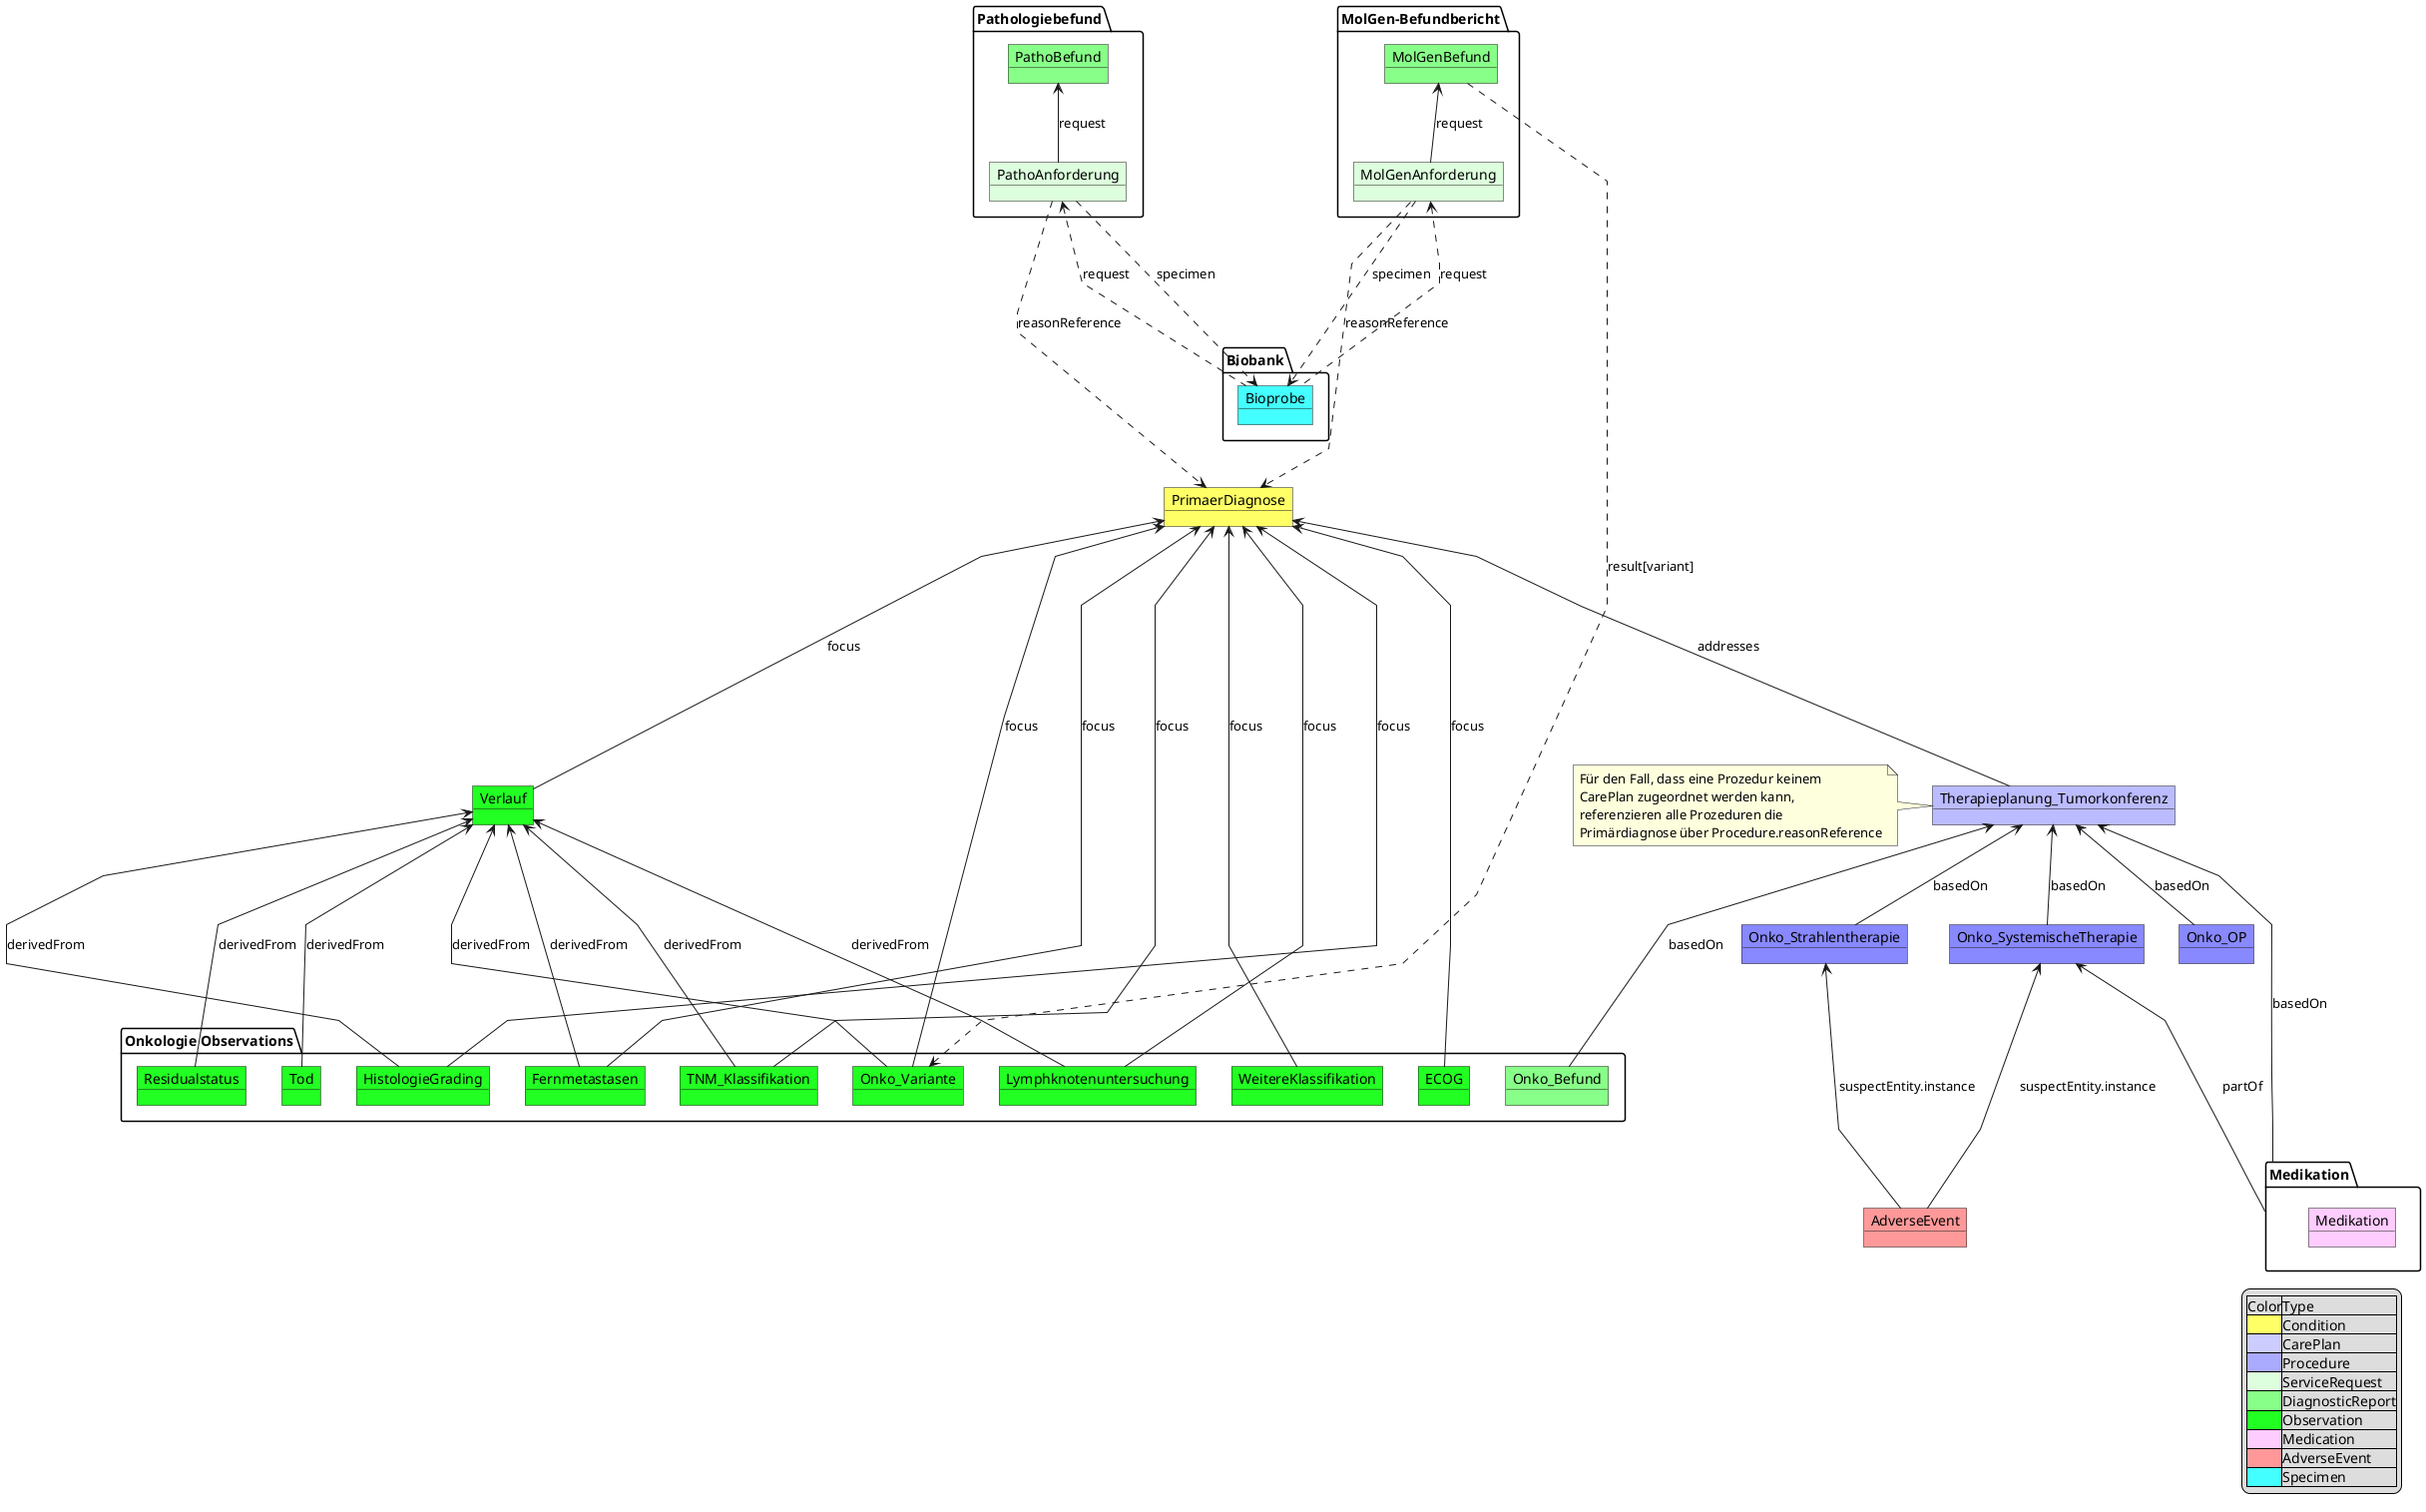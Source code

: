 //skinparam linetype polyline 
//skinparam linetype ortho
@startuml MII KDS Erweiterungsmodul Onkologie
skinparam linetype polyline
object Onko_OP #8888FF
object Onko_Strahlentherapie #8888FF
object Onko_SystemischeTherapie #8888FF
object Therapieplanung_Tumorkonferenz #BBBBFF
note left of Therapieplanung_Tumorkonferenz 
  Für den Fall, dass eine Prozedur keinem 
  CarePlan zugeordnet werden kann,
  referenzieren alle Prozeduren die 
  Primärdiagnose über Procedure.reasonReference
end note

Therapieplanung_Tumorkonferenz <-- Onko_OP: basedOn 
Therapieplanung_Tumorkonferenz <-- Onko_Strahlentherapie: basedOn
Therapieplanung_Tumorkonferenz <-- Onko_SystemischeTherapie: basedOn
package "Medikation" {
    object Medikation #FFCCFF
}
Onko_SystemischeTherapie <--- Medikation : partOf 
Therapieplanung_Tumorkonferenz <--- Medikation: basedOn
object PrimaerDiagnose #FFFF66

package "Onkologie Observations"{
    object Onko_Variante #22FF22
    object Fernmetastasen #22FF22
    object TNM_Klassifikation #22FF22
    object WeitereKlassifikation #22FF22 
    object Lymphknotenuntersuchung #22FF22
    object HistologieGrading #22FF22
    object Residualstatus #22FF22
    object ECOG #22FF22
    object Tod #22FF22
    object Onko_Befund #88FF88

}

PrimaerDiagnose <--- TNM_Klassifikation: focus
PrimaerDiagnose <---  Therapieplanung_Tumorkonferenz : addresses
PrimaerDiagnose <--- Lymphknotenuntersuchung: focus
PrimaerDiagnose <--- HistologieGrading :focus
PrimaerDiagnose <--- Onko_Variante :focus
PrimaerDiagnose <--- WeitereKlassifikation: focus
PrimaerDiagnose <--- ECOG :focus
PrimaerDiagnose <--- Fernmetastasen :focus

Therapieplanung_Tumorkonferenz <--- Onko_Befund  : basedOn

object Verlauf #22FF22
PrimaerDiagnose <----  Verlauf : focus
Verlauf <--- Tod: derivedFrom
Verlauf <--- TNM_Klassifikation:  derivedFrom
Verlauf <---  Lymphknotenuntersuchung : derivedFrom
Verlauf <---  HistologieGrading : derivedFrom
Verlauf <--- Fernmetastasen: derivedFrom
Verlauf <--- Residualstatus:  derivedFrom
Verlauf <--- Onko_Variante: derivedFrom

package "Pathologiebefund" {
    object PathoAnforderung #DDFFDD
    object PathoBefund #88FF88
}
PathoBefund <-- PathoAnforderung : request


package "MolGen-Befundbericht" {
    object MolGenAnforderung #DDFFDD
    object MolGenBefund #88FF88
}
MolGenBefund <-- MolGenAnforderung: request

package "Biobank" {
    object Bioprobe #44FFFF
}

MolGenBefund ....> Onko_Variante: result[variant]
PathoAnforderung  ....> PrimaerDiagnose : reasonReference
MolGenAnforderung ....> PrimaerDiagnose: reasonReference
PathoAnforderung ...> Bioprobe: specimen
PathoAnforderung <... Bioprobe: request
MolGenAnforderung ...> Bioprobe: specimen
MolGenAnforderung <... Bioprobe: request

object AdverseEvent #FF9999
Onko_SystemischeTherapie <--- AdverseEvent: suspectEntity.instance
Onko_Strahlentherapie <--- AdverseEvent: suspectEntity.instance

legend right 
|Color|Type|
|<#FFFF66>|Condition|
|<#CCCCFF>|CarePlan|
|<#AAAAFF>|Procedure|
|<#DDFFDD>|ServiceRequest|
|<#88FF88>|DiagnosticReport|
|<#22FF22>|Observation|
|<#FFCCFF>|Medication|
|<#FF9999>|AdverseEvent|
|<#44FFFF>|Specimen|
endlegend


@enduml